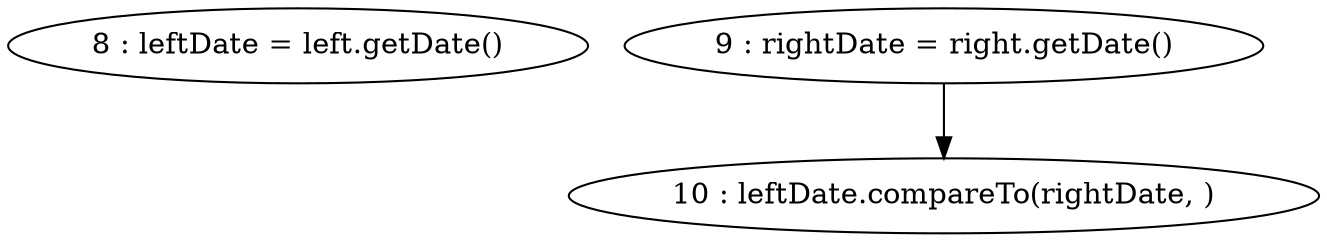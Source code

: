 digraph G {
"8 : leftDate = left.getDate()"
"9 : rightDate = right.getDate()"
"9 : rightDate = right.getDate()" -> "10 : leftDate.compareTo(rightDate, )"
"10 : leftDate.compareTo(rightDate, )"
}
